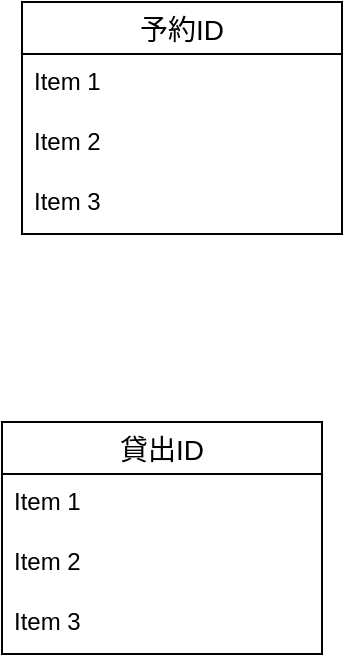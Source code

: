 <mxfile version="14.5.3" type="github">
  <diagram id="reRC2S90iIJ_le8i9l70" name="ページ1">
    <mxGraphModel dx="946" dy="589" grid="1" gridSize="10" guides="1" tooltips="1" connect="1" arrows="1" fold="1" page="1" pageScale="1" pageWidth="850" pageHeight="1100" math="0" shadow="0">
      <root>
        <mxCell id="0" />
        <mxCell id="1" parent="0" />
        <mxCell id="GRg4XNMcxb064cHyDar6-1" value="予約ID" style="swimlane;fontStyle=0;childLayout=stackLayout;horizontal=1;startSize=26;horizontalStack=0;resizeParent=1;resizeParentMax=0;resizeLast=0;collapsible=1;marginBottom=0;align=center;fontSize=14;" vertex="1" parent="1">
          <mxGeometry x="50" y="60" width="160" height="116" as="geometry" />
        </mxCell>
        <mxCell id="GRg4XNMcxb064cHyDar6-2" value="Item 1" style="text;strokeColor=none;fillColor=none;spacingLeft=4;spacingRight=4;overflow=hidden;rotatable=0;points=[[0,0.5],[1,0.5]];portConstraint=eastwest;fontSize=12;" vertex="1" parent="GRg4XNMcxb064cHyDar6-1">
          <mxGeometry y="26" width="160" height="30" as="geometry" />
        </mxCell>
        <mxCell id="GRg4XNMcxb064cHyDar6-3" value="Item 2" style="text;strokeColor=none;fillColor=none;spacingLeft=4;spacingRight=4;overflow=hidden;rotatable=0;points=[[0,0.5],[1,0.5]];portConstraint=eastwest;fontSize=12;" vertex="1" parent="GRg4XNMcxb064cHyDar6-1">
          <mxGeometry y="56" width="160" height="30" as="geometry" />
        </mxCell>
        <mxCell id="GRg4XNMcxb064cHyDar6-4" value="Item 3" style="text;strokeColor=none;fillColor=none;spacingLeft=4;spacingRight=4;overflow=hidden;rotatable=0;points=[[0,0.5],[1,0.5]];portConstraint=eastwest;fontSize=12;" vertex="1" parent="GRg4XNMcxb064cHyDar6-1">
          <mxGeometry y="86" width="160" height="30" as="geometry" />
        </mxCell>
        <mxCell id="GRg4XNMcxb064cHyDar6-5" value="貸出ID" style="swimlane;fontStyle=0;childLayout=stackLayout;horizontal=1;startSize=26;horizontalStack=0;resizeParent=1;resizeParentMax=0;resizeLast=0;collapsible=1;marginBottom=0;align=center;fontSize=14;" vertex="1" parent="1">
          <mxGeometry x="40" y="270" width="160" height="116" as="geometry" />
        </mxCell>
        <mxCell id="GRg4XNMcxb064cHyDar6-6" value="Item 1" style="text;strokeColor=none;fillColor=none;spacingLeft=4;spacingRight=4;overflow=hidden;rotatable=0;points=[[0,0.5],[1,0.5]];portConstraint=eastwest;fontSize=12;" vertex="1" parent="GRg4XNMcxb064cHyDar6-5">
          <mxGeometry y="26" width="160" height="30" as="geometry" />
        </mxCell>
        <mxCell id="GRg4XNMcxb064cHyDar6-7" value="Item 2" style="text;strokeColor=none;fillColor=none;spacingLeft=4;spacingRight=4;overflow=hidden;rotatable=0;points=[[0,0.5],[1,0.5]];portConstraint=eastwest;fontSize=12;" vertex="1" parent="GRg4XNMcxb064cHyDar6-5">
          <mxGeometry y="56" width="160" height="30" as="geometry" />
        </mxCell>
        <mxCell id="GRg4XNMcxb064cHyDar6-8" value="Item 3" style="text;strokeColor=none;fillColor=none;spacingLeft=4;spacingRight=4;overflow=hidden;rotatable=0;points=[[0,0.5],[1,0.5]];portConstraint=eastwest;fontSize=12;" vertex="1" parent="GRg4XNMcxb064cHyDar6-5">
          <mxGeometry y="86" width="160" height="30" as="geometry" />
        </mxCell>
      </root>
    </mxGraphModel>
  </diagram>
</mxfile>
